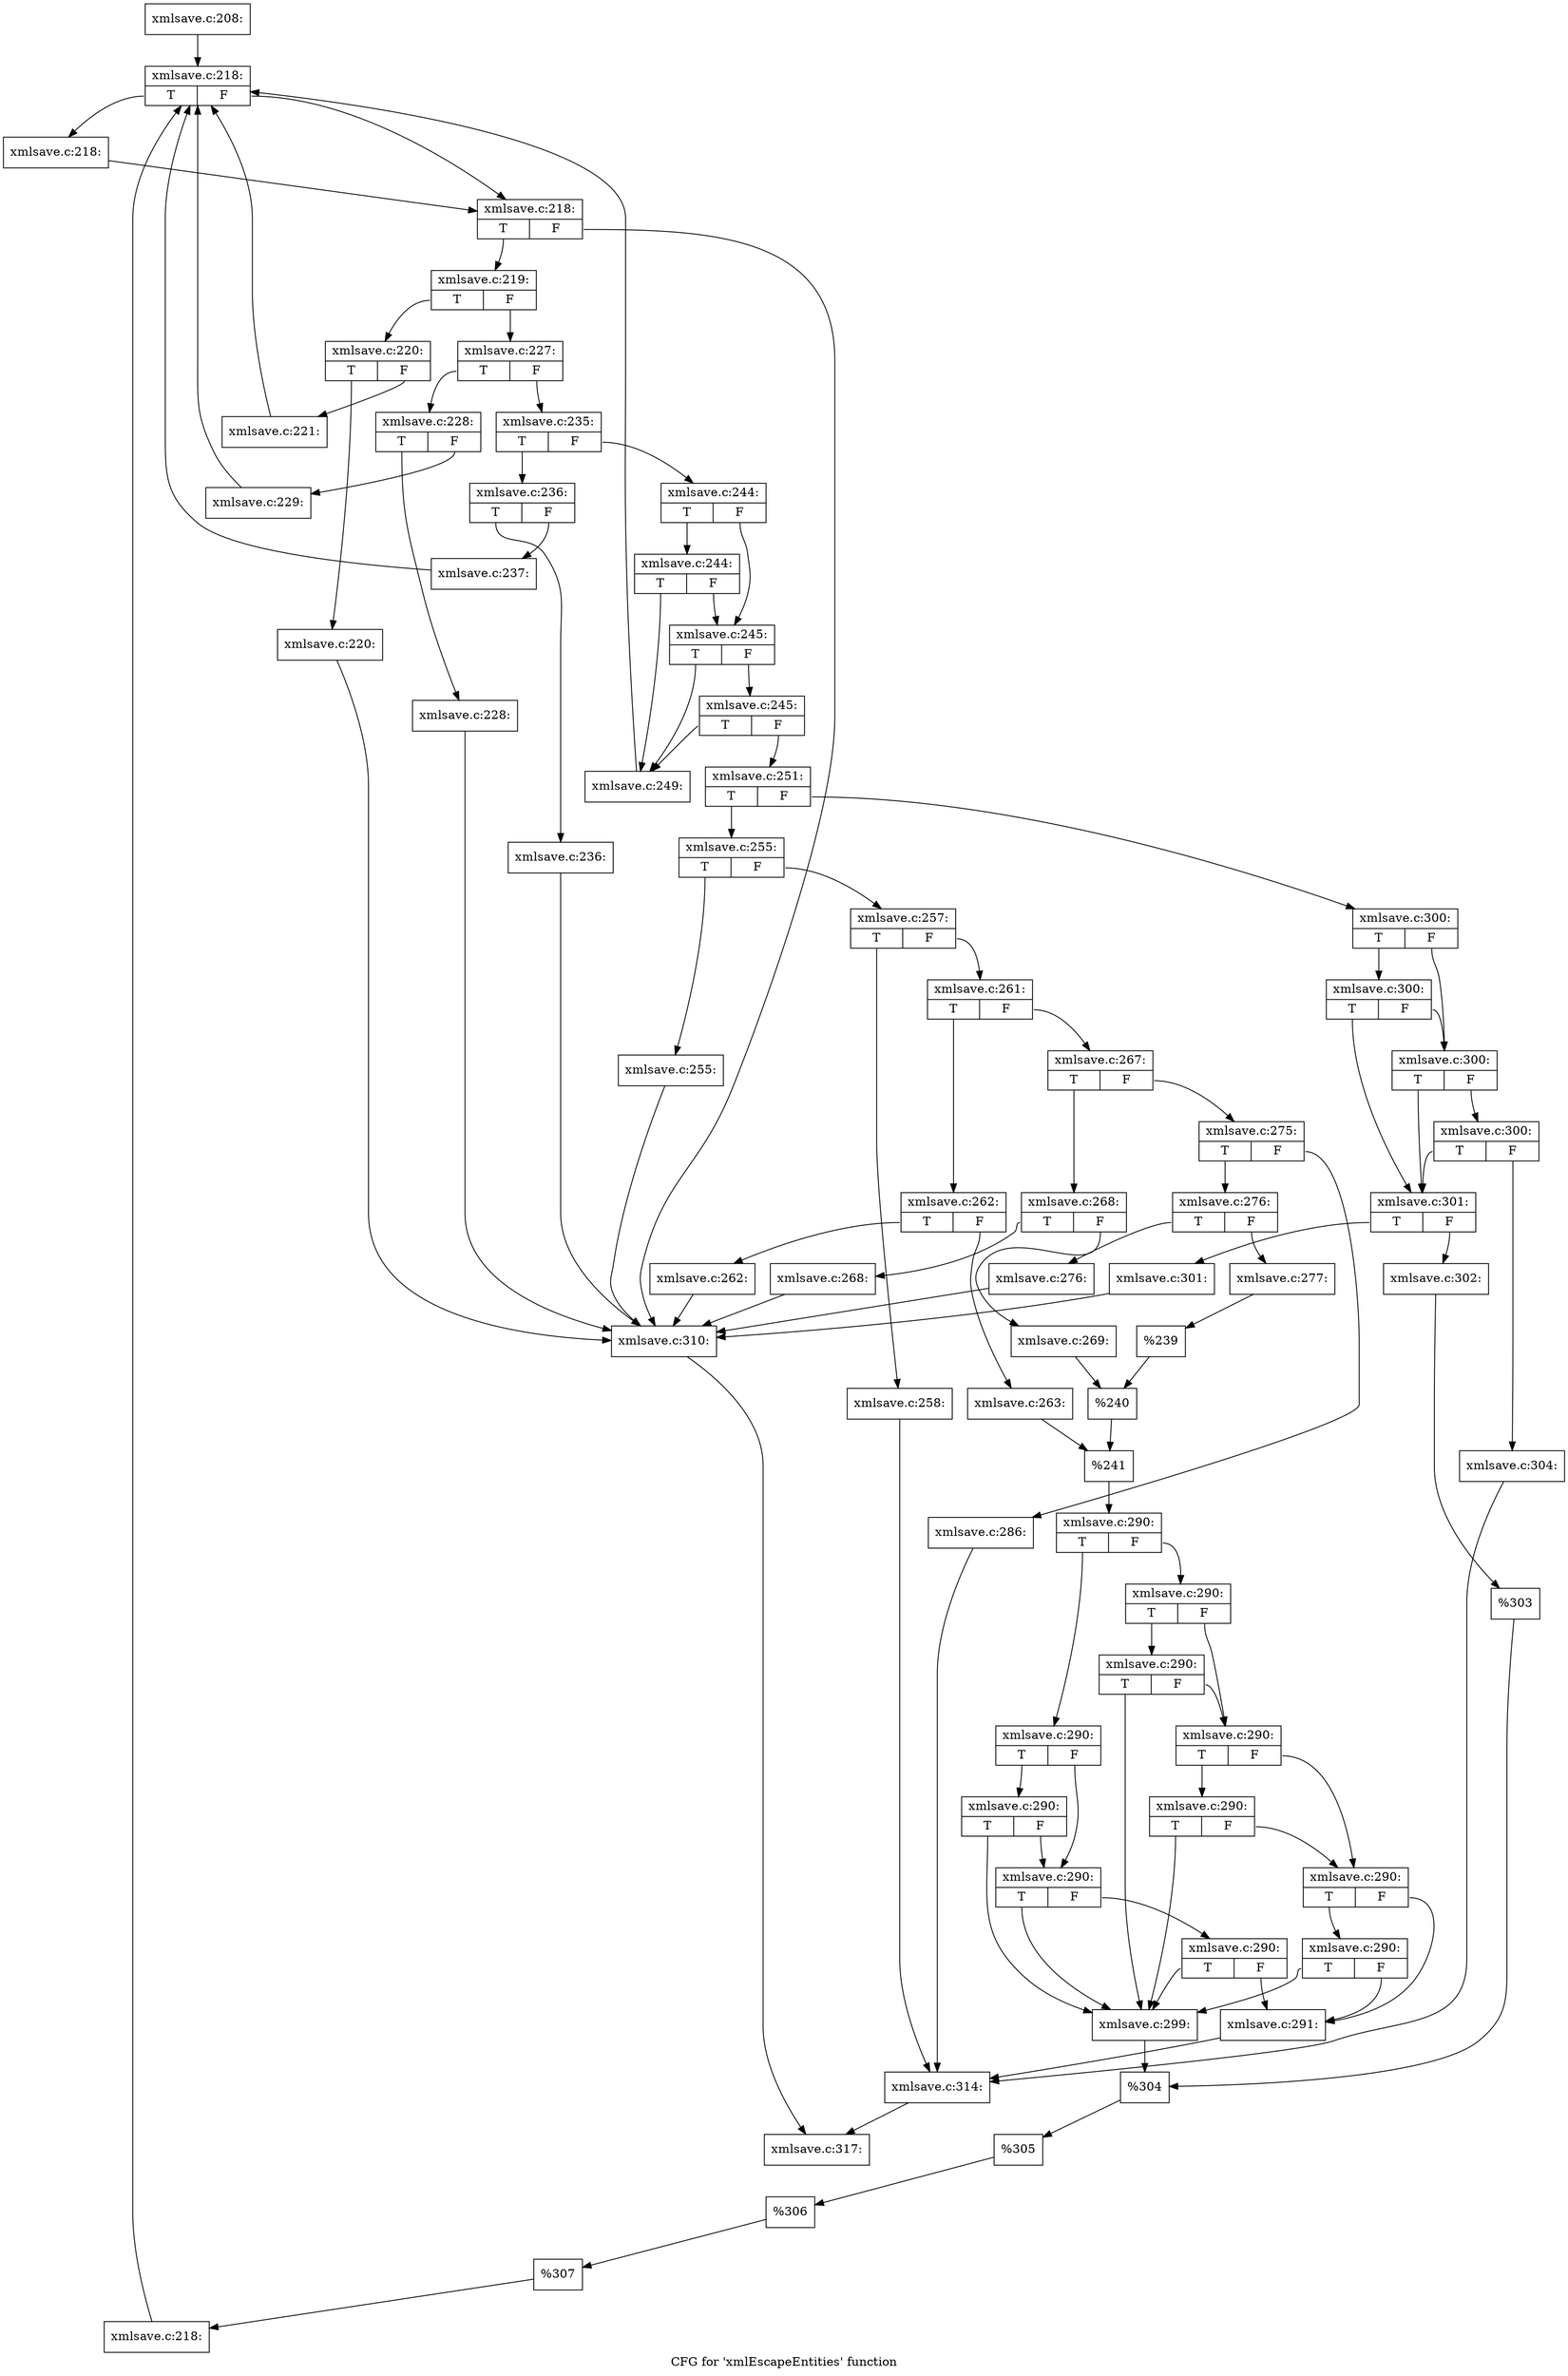 digraph "CFG for 'xmlEscapeEntities' function" {
	label="CFG for 'xmlEscapeEntities' function";

	Node0x577df60 [shape=record,label="{xmlsave.c:208:}"];
	Node0x577df60 -> Node0x57e0c20;
	Node0x57e0c20 [shape=record,label="{xmlsave.c:218:|{<s0>T|<s1>F}}"];
	Node0x57e0c20:s0 -> Node0x57e0f10;
	Node0x57e0c20:s1 -> Node0x57e0ec0;
	Node0x57e0f10 [shape=record,label="{xmlsave.c:218:}"];
	Node0x57e0f10 -> Node0x57e0ec0;
	Node0x57e0ec0 [shape=record,label="{xmlsave.c:218:|{<s0>T|<s1>F}}"];
	Node0x57e0ec0:s0 -> Node0x57e1430;
	Node0x57e0ec0:s1 -> Node0x57e0e40;
	Node0x57e1430 [shape=record,label="{xmlsave.c:219:|{<s0>T|<s1>F}}"];
	Node0x57e1430:s0 -> Node0x57e1620;
	Node0x57e1430:s1 -> Node0x57e16c0;
	Node0x57e1620 [shape=record,label="{xmlsave.c:220:|{<s0>T|<s1>F}}"];
	Node0x57e1620:s0 -> Node0x57e1b10;
	Node0x57e1620:s1 -> Node0x57e1b60;
	Node0x57e1b10 [shape=record,label="{xmlsave.c:220:}"];
	Node0x57e1b10 -> Node0x57e0e40;
	Node0x57e1b60 [shape=record,label="{xmlsave.c:221:}"];
	Node0x57e1b60 -> Node0x57e0c20;
	Node0x57e16c0 [shape=record,label="{xmlsave.c:227:|{<s0>T|<s1>F}}"];
	Node0x57e16c0:s0 -> Node0x57e30f0;
	Node0x57e16c0:s1 -> Node0x57e3190;
	Node0x57e30f0 [shape=record,label="{xmlsave.c:228:|{<s0>T|<s1>F}}"];
	Node0x57e30f0:s0 -> Node0x57e3640;
	Node0x57e30f0:s1 -> Node0x57e3690;
	Node0x57e3640 [shape=record,label="{xmlsave.c:228:}"];
	Node0x57e3640 -> Node0x57e0e40;
	Node0x57e3690 [shape=record,label="{xmlsave.c:229:}"];
	Node0x57e3690 -> Node0x57e0c20;
	Node0x57e3190 [shape=record,label="{xmlsave.c:235:|{<s0>T|<s1>F}}"];
	Node0x57e3190:s0 -> Node0x57e4aa0;
	Node0x57e3190:s1 -> Node0x57e4b40;
	Node0x57e4aa0 [shape=record,label="{xmlsave.c:236:|{<s0>T|<s1>F}}"];
	Node0x57e4aa0:s0 -> Node0x57e4ff0;
	Node0x57e4aa0:s1 -> Node0x57e5040;
	Node0x57e4ff0 [shape=record,label="{xmlsave.c:236:}"];
	Node0x57e4ff0 -> Node0x57e0e40;
	Node0x57e5040 [shape=record,label="{xmlsave.c:237:}"];
	Node0x57e5040 -> Node0x57e0c20;
	Node0x57e4b40 [shape=record,label="{xmlsave.c:244:|{<s0>T|<s1>F}}"];
	Node0x57e4b40:s0 -> Node0x57e6a60;
	Node0x57e4b40:s1 -> Node0x57e69e0;
	Node0x57e6a60 [shape=record,label="{xmlsave.c:244:|{<s0>T|<s1>F}}"];
	Node0x57e6a60:s0 -> Node0x57e6870;
	Node0x57e6a60:s1 -> Node0x57e69e0;
	Node0x57e69e0 [shape=record,label="{xmlsave.c:245:|{<s0>T|<s1>F}}"];
	Node0x57e69e0:s0 -> Node0x57e6870;
	Node0x57e69e0:s1 -> Node0x57e6960;
	Node0x57e6960 [shape=record,label="{xmlsave.c:245:|{<s0>T|<s1>F}}"];
	Node0x57e6960:s0 -> Node0x57e6870;
	Node0x57e6960:s1 -> Node0x57e6910;
	Node0x57e6870 [shape=record,label="{xmlsave.c:249:}"];
	Node0x57e6870 -> Node0x57e0c20;
	Node0x57e6910 [shape=record,label="{xmlsave.c:251:|{<s0>T|<s1>F}}"];
	Node0x57e6910:s0 -> Node0x57e7db0;
	Node0x57e6910:s1 -> Node0x57e7e50;
	Node0x57e7db0 [shape=record,label="{xmlsave.c:255:|{<s0>T|<s1>F}}"];
	Node0x57e7db0:s0 -> Node0x57e8300;
	Node0x57e7db0:s1 -> Node0x57e8350;
	Node0x57e8300 [shape=record,label="{xmlsave.c:255:}"];
	Node0x57e8300 -> Node0x57e0e40;
	Node0x57e8350 [shape=record,label="{xmlsave.c:257:|{<s0>T|<s1>F}}"];
	Node0x57e8350:s0 -> Node0x57e88e0;
	Node0x57e8350:s1 -> Node0x57e8980;
	Node0x57e88e0 [shape=record,label="{xmlsave.c:258:}"];
	Node0x57e88e0 -> Node0x57e98c0;
	Node0x57e8980 [shape=record,label="{xmlsave.c:261:|{<s0>T|<s1>F}}"];
	Node0x57e8980:s0 -> Node0x57e9a70;
	Node0x57e8980:s1 -> Node0x57e9b10;
	Node0x57e9a70 [shape=record,label="{xmlsave.c:262:|{<s0>T|<s1>F}}"];
	Node0x57e9a70:s0 -> Node0x57e9fc0;
	Node0x57e9a70:s1 -> Node0x57ea010;
	Node0x57e9fc0 [shape=record,label="{xmlsave.c:262:}"];
	Node0x57e9fc0 -> Node0x57e0e40;
	Node0x57ea010 [shape=record,label="{xmlsave.c:263:}"];
	Node0x57ea010 -> Node0x57e9ac0;
	Node0x57e9b10 [shape=record,label="{xmlsave.c:267:|{<s0>T|<s1>F}}"];
	Node0x57e9b10:s0 -> Node0x57eb2f0;
	Node0x57e9b10:s1 -> Node0x57eb390;
	Node0x57eb2f0 [shape=record,label="{xmlsave.c:268:|{<s0>T|<s1>F}}"];
	Node0x57eb2f0:s0 -> Node0x57eb840;
	Node0x57eb2f0:s1 -> Node0x57eb890;
	Node0x57eb840 [shape=record,label="{xmlsave.c:268:}"];
	Node0x57eb840 -> Node0x57e0e40;
	Node0x57eb890 [shape=record,label="{xmlsave.c:269:}"];
	Node0x57eb890 -> Node0x57eb340;
	Node0x57eb390 [shape=record,label="{xmlsave.c:275:|{<s0>T|<s1>F}}"];
	Node0x57eb390:s0 -> Node0x57ed240;
	Node0x57eb390:s1 -> Node0x57ed2e0;
	Node0x57ed240 [shape=record,label="{xmlsave.c:276:|{<s0>T|<s1>F}}"];
	Node0x57ed240:s0 -> Node0x57ed790;
	Node0x57ed240:s1 -> Node0x57ed7e0;
	Node0x57ed790 [shape=record,label="{xmlsave.c:276:}"];
	Node0x57ed790 -> Node0x57e0e40;
	Node0x57ed7e0 [shape=record,label="{xmlsave.c:277:}"];
	Node0x57ed7e0 -> Node0x57ed290;
	Node0x57ed2e0 [shape=record,label="{xmlsave.c:286:}"];
	Node0x57ed2e0 -> Node0x57e98c0;
	Node0x57ed290 [shape=record,label="{%239}"];
	Node0x57ed290 -> Node0x57eb340;
	Node0x57eb340 [shape=record,label="{%240}"];
	Node0x57eb340 -> Node0x57e9ac0;
	Node0x57e9ac0 [shape=record,label="{%241}"];
	Node0x57e9ac0 -> Node0x57e8930;
	Node0x57e8930 [shape=record,label="{xmlsave.c:290:|{<s0>T|<s1>F}}"];
	Node0x57e8930:s0 -> Node0x57eff90;
	Node0x57e8930:s1 -> Node0x57effe0;
	Node0x57eff90 [shape=record,label="{xmlsave.c:290:|{<s0>T|<s1>F}}"];
	Node0x57eff90:s0 -> Node0x57f02d0;
	Node0x57eff90:s1 -> Node0x57f0280;
	Node0x57f02d0 [shape=record,label="{xmlsave.c:290:|{<s0>T|<s1>F}}"];
	Node0x57f02d0:s0 -> Node0x57eff40;
	Node0x57f02d0:s1 -> Node0x57f0280;
	Node0x57f0280 [shape=record,label="{xmlsave.c:290:|{<s0>T|<s1>F}}"];
	Node0x57f0280:s0 -> Node0x57eff40;
	Node0x57f0280:s1 -> Node0x57f0230;
	Node0x57f0230 [shape=record,label="{xmlsave.c:290:|{<s0>T|<s1>F}}"];
	Node0x57f0230:s0 -> Node0x57eff40;
	Node0x57f0230:s1 -> Node0x57efef0;
	Node0x57effe0 [shape=record,label="{xmlsave.c:290:|{<s0>T|<s1>F}}"];
	Node0x57effe0:s0 -> Node0x57f0980;
	Node0x57effe0:s1 -> Node0x57f0930;
	Node0x57f0980 [shape=record,label="{xmlsave.c:290:|{<s0>T|<s1>F}}"];
	Node0x57f0980:s0 -> Node0x57eff40;
	Node0x57f0980:s1 -> Node0x57f0930;
	Node0x57f0930 [shape=record,label="{xmlsave.c:290:|{<s0>T|<s1>F}}"];
	Node0x57f0930:s0 -> Node0x57f0cb0;
	Node0x57f0930:s1 -> Node0x57f08e0;
	Node0x57f0cb0 [shape=record,label="{xmlsave.c:290:|{<s0>T|<s1>F}}"];
	Node0x57f0cb0:s0 -> Node0x57eff40;
	Node0x57f0cb0:s1 -> Node0x57f08e0;
	Node0x57f08e0 [shape=record,label="{xmlsave.c:290:|{<s0>T|<s1>F}}"];
	Node0x57f08e0:s0 -> Node0x57f0fe0;
	Node0x57f08e0:s1 -> Node0x57efef0;
	Node0x57f0fe0 [shape=record,label="{xmlsave.c:290:|{<s0>T|<s1>F}}"];
	Node0x57f0fe0:s0 -> Node0x57eff40;
	Node0x57f0fe0:s1 -> Node0x57efef0;
	Node0x57efef0 [shape=record,label="{xmlsave.c:291:}"];
	Node0x57efef0 -> Node0x57e98c0;
	Node0x57eff40 [shape=record,label="{xmlsave.c:299:}"];
	Node0x57eff40 -> Node0x57e7e00;
	Node0x57e7e50 [shape=record,label="{xmlsave.c:300:|{<s0>T|<s1>F}}"];
	Node0x57e7e50:s0 -> Node0x57f1d80;
	Node0x57e7e50:s1 -> Node0x57f1d30;
	Node0x57f1d80 [shape=record,label="{xmlsave.c:300:|{<s0>T|<s1>F}}"];
	Node0x57f1d80:s0 -> Node0x57f1bc0;
	Node0x57f1d80:s1 -> Node0x57f1d30;
	Node0x57f1d30 [shape=record,label="{xmlsave.c:300:|{<s0>T|<s1>F}}"];
	Node0x57f1d30:s0 -> Node0x57f1bc0;
	Node0x57f1d30:s1 -> Node0x57f1cb0;
	Node0x57f1cb0 [shape=record,label="{xmlsave.c:300:|{<s0>T|<s1>F}}"];
	Node0x57f1cb0:s0 -> Node0x57f1bc0;
	Node0x57f1cb0:s1 -> Node0x57f1c60;
	Node0x57f1bc0 [shape=record,label="{xmlsave.c:301:|{<s0>T|<s1>F}}"];
	Node0x57f1bc0:s0 -> Node0x57f2800;
	Node0x57f1bc0:s1 -> Node0x57f2850;
	Node0x57f2800 [shape=record,label="{xmlsave.c:301:}"];
	Node0x57f2800 -> Node0x57e0e40;
	Node0x57f2850 [shape=record,label="{xmlsave.c:302:}"];
	Node0x57f2850 -> Node0x57f1c10;
	Node0x57f1c60 [shape=record,label="{xmlsave.c:304:}"];
	Node0x57f1c60 -> Node0x57e98c0;
	Node0x57f1c10 [shape=record,label="{%303}"];
	Node0x57f1c10 -> Node0x57e7e00;
	Node0x57e7e00 [shape=record,label="{%304}"];
	Node0x57e7e00 -> Node0x57e68c0;
	Node0x57e68c0 [shape=record,label="{%305}"];
	Node0x57e68c0 -> Node0x57e4af0;
	Node0x57e4af0 [shape=record,label="{%306}"];
	Node0x57e4af0 -> Node0x57e3140;
	Node0x57e3140 [shape=record,label="{%307}"];
	Node0x57e3140 -> Node0x57e1670;
	Node0x57e1670 [shape=record,label="{xmlsave.c:218:}"];
	Node0x57e1670 -> Node0x57e0c20;
	Node0x57e0e40 [shape=record,label="{xmlsave.c:310:}"];
	Node0x57e0e40 -> Node0x577e210;
	Node0x57e98c0 [shape=record,label="{xmlsave.c:314:}"];
	Node0x57e98c0 -> Node0x577e210;
	Node0x577e210 [shape=record,label="{xmlsave.c:317:}"];
}
